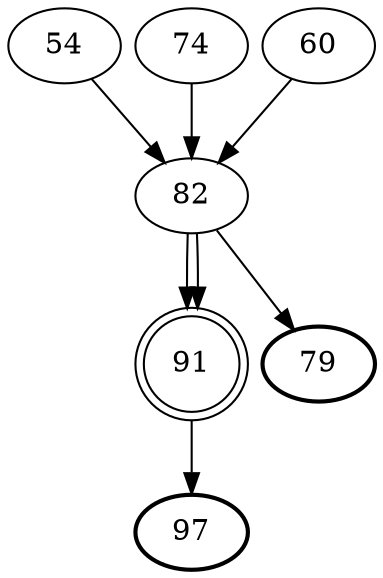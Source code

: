 digraph average
{
	size="7.5,10"; 
	ratio=auto;
	nodesep=0.1;
	54 -> { 82; };
	82 -> { 91; };
	91 [shape=doublecircle];
	91 -> { 97; };
	97 [style=bold];
	74 -> { 82; };
	82 -> { 79; };
	79 [style=bold];
	60 -> { 82; };
	82 -> { 91; };
}
